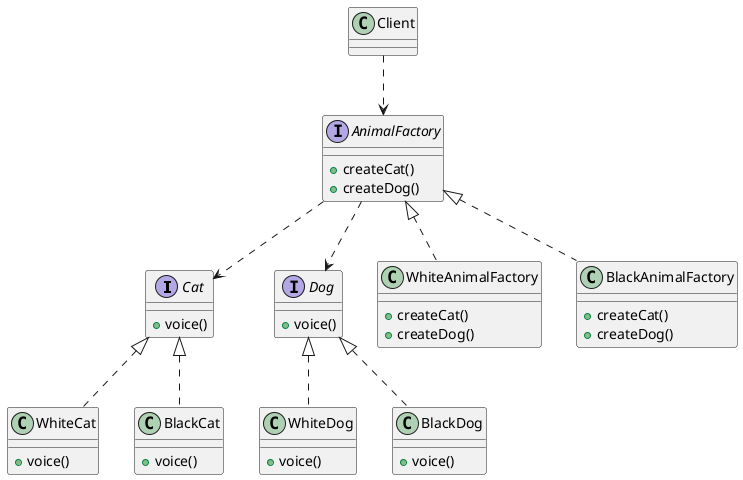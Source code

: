 @startuml
interface Cat {
    + voice()
}

class WhiteCat {
    + voice()
}

class BlackCat {
    + voice()
}

interface Dog {
    + voice()
}

class WhiteDog {
    + voice()
}

class BlackDog {
    + voice()
}

Cat <|.. WhiteCat
Cat <|.. BlackCat
Dog <|.. WhiteDog
Dog <|.. BlackDog

interface AnimalFactory {
    + createCat()
    + createDog()
}

class WhiteAnimalFactory {
    + createCat()
    + createDog()
}

class BlackAnimalFactory {
    + createCat()
    + createDog()
}

AnimalFactory <|.. WhiteAnimalFactory
AnimalFactory <|.. BlackAnimalFactory
AnimalFactory ..> Cat
AnimalFactory ..> Dog

class Client

Client ..> AnimalFactory
@enduml